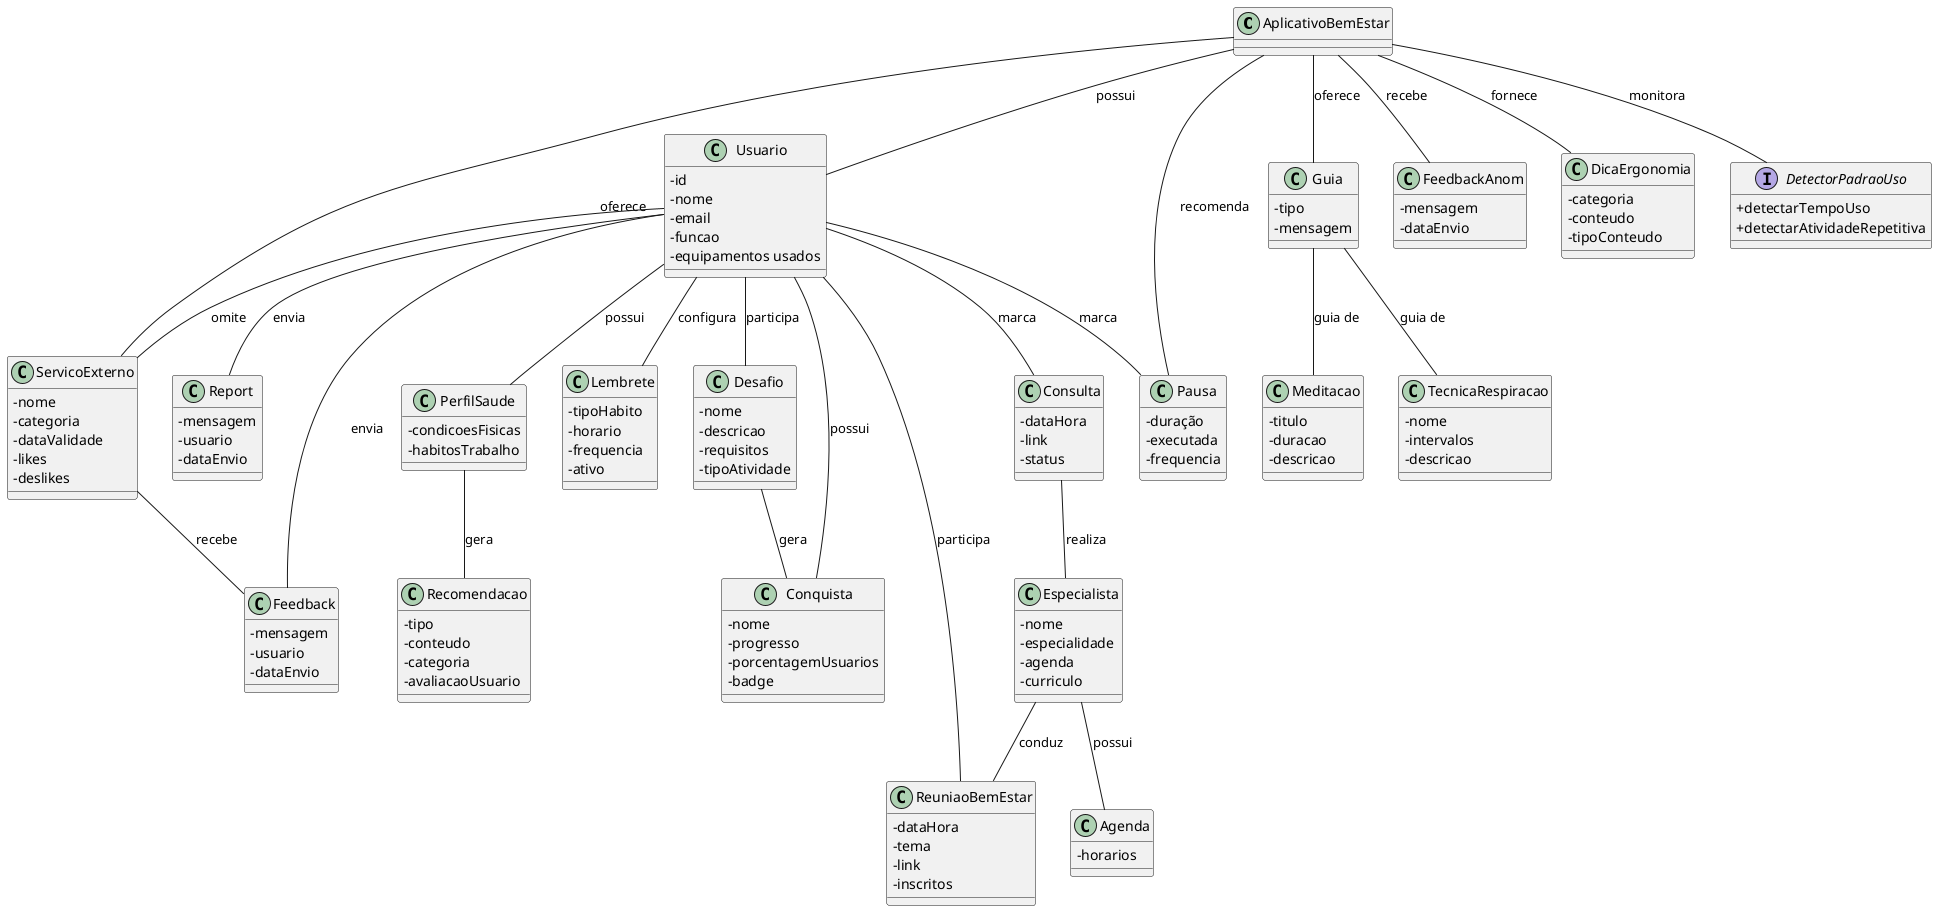 @startuml
' Diagrama de classes g2
skinparam classAttributeIconSize 0

class AplicativoBemEstar

class Usuario {
    -id
    -nome
    -email
    -funcao
    -equipamentos usados
}

class Agenda {
    -horarios
}

class Guia {
    -tipo
    -mensagem
}

class Meditacao {
    -titulo
    -duracao
    -descricao
}

class TecnicaRespiracao {
    -nome
    -intervalos
    -descricao
}

class ServicoExterno {
    -nome
    -categoria
    -dataValidade
    -likes
    -deslikes
}

class Especialista {
    -nome
    -especialidade
    -agenda
    -curriculo
}

class Consulta {
    -dataHora
    -link
    -status
}

class Feedback {
    -mensagem
    -usuario
    -dataEnvio
}

class Report {
    -mensagem
    -usuario
    -dataEnvio
}

class FeedbackAnom {
    -mensagem
    -dataEnvio
}

class Pausa {
    -duração
    -executada
    -frequencia
}

class PerfilSaude {
    -condicoesFisicas
    -habitosTrabalho
}

class Recomendacao {
    -tipo
    -conteudo
    -categoria
    -avaliacaoUsuario
}

class DicaErgonomia {
    -categoria
    -conteudo
    -tipoConteudo
}

class Lembrete {
    -tipoHabito
    -horario
    -frequencia
    -ativo
}

class ReuniaoBemEstar {
    -dataHora
    -tema
    -link
    -inscritos
}

class Desafio {
    -nome
    -descricao
    -requisitos
    -tipoAtividade
}

class Conquista {
    -nome
    -progresso
    -porcentagemUsuarios
    -badge
}

interface DetectorPadraoUso {
    +detectarTempoUso
    +detectarAtividadeRepetitiva
}

AplicativoBemEstar  --  DetectorPadraoUso : monitora
AplicativoBemEstar  --  Usuario : possui
AplicativoBemEstar  --  ServicoExterno : oferece
AplicativoBemEstar  --  Guia : oferece
AplicativoBemEstar  --  FeedbackAnom :recebe
AplicativoBemEstar  --  Pausa :recomenda
AplicativoBemEstar -- DicaErgonomia : fornece

Usuario  --  Consulta : marca
Usuario -- Feedback : envia
Usuario  --  Pausa : marca
Usuario  --  Report : envia
Usuario  --  ServicoExterno : omite
Usuario -- PerfilSaude : possui
Usuario -- Lembrete : configura
Usuario -- ReuniaoBemEstar : participa
Usuario -- Desafio : participa
Usuario -- Conquista : possui

Consulta  --  Especialista : realiza

Guia -- Meditacao : guia de
Guia -- TecnicaRespiracao : guia de

ServicoExterno -- Feedback : recebe

Especialista -- ReuniaoBemEstar : conduz
Especialista -- Agenda : possui

Desafio -- Conquista : gera

PerfilSaude -- Recomendacao : gera
@enduml
